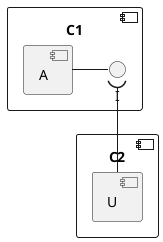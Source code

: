 {
  "sha1": "qlban9if0fwd41sm55bsi1qc9vq4fzo",
  "insertion": {
    "when": "2024-06-04T17:28:42.563Z",
    "user": "plantuml@gmail.com"
  }
}
@startuml
component C1 {
  component A
  interface I
  A -() I
}

component C2 {
  component U
  I )-- U
}
@enduml
